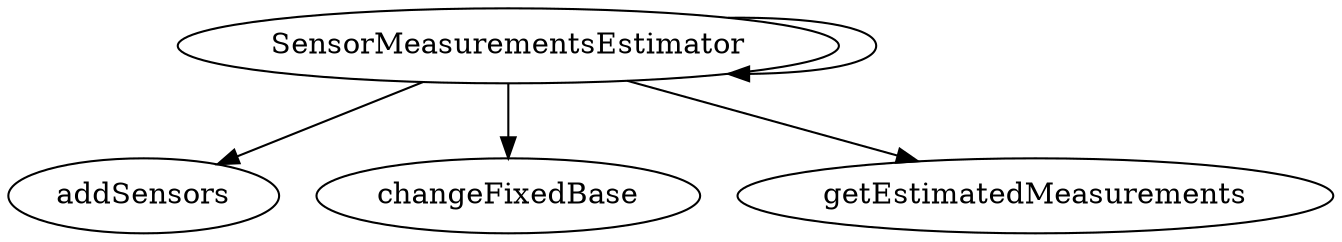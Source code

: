 /* Created by mdot for Matlab */
digraph m2html {
  SensorMeasurementsEstimator -> SensorMeasurementsEstimator;
  SensorMeasurementsEstimator -> addSensors;
  SensorMeasurementsEstimator -> changeFixedBase;
  SensorMeasurementsEstimator -> getEstimatedMeasurements;

  SensorMeasurementsEstimator [URL="SensorMeasurementsEstimator.html"];
  addSensors [URL="addSensors.html"];
  changeFixedBase [URL="changeFixedBase.html"];
  getEstimatedMeasurements [URL="getEstimatedMeasurements.html"];
}